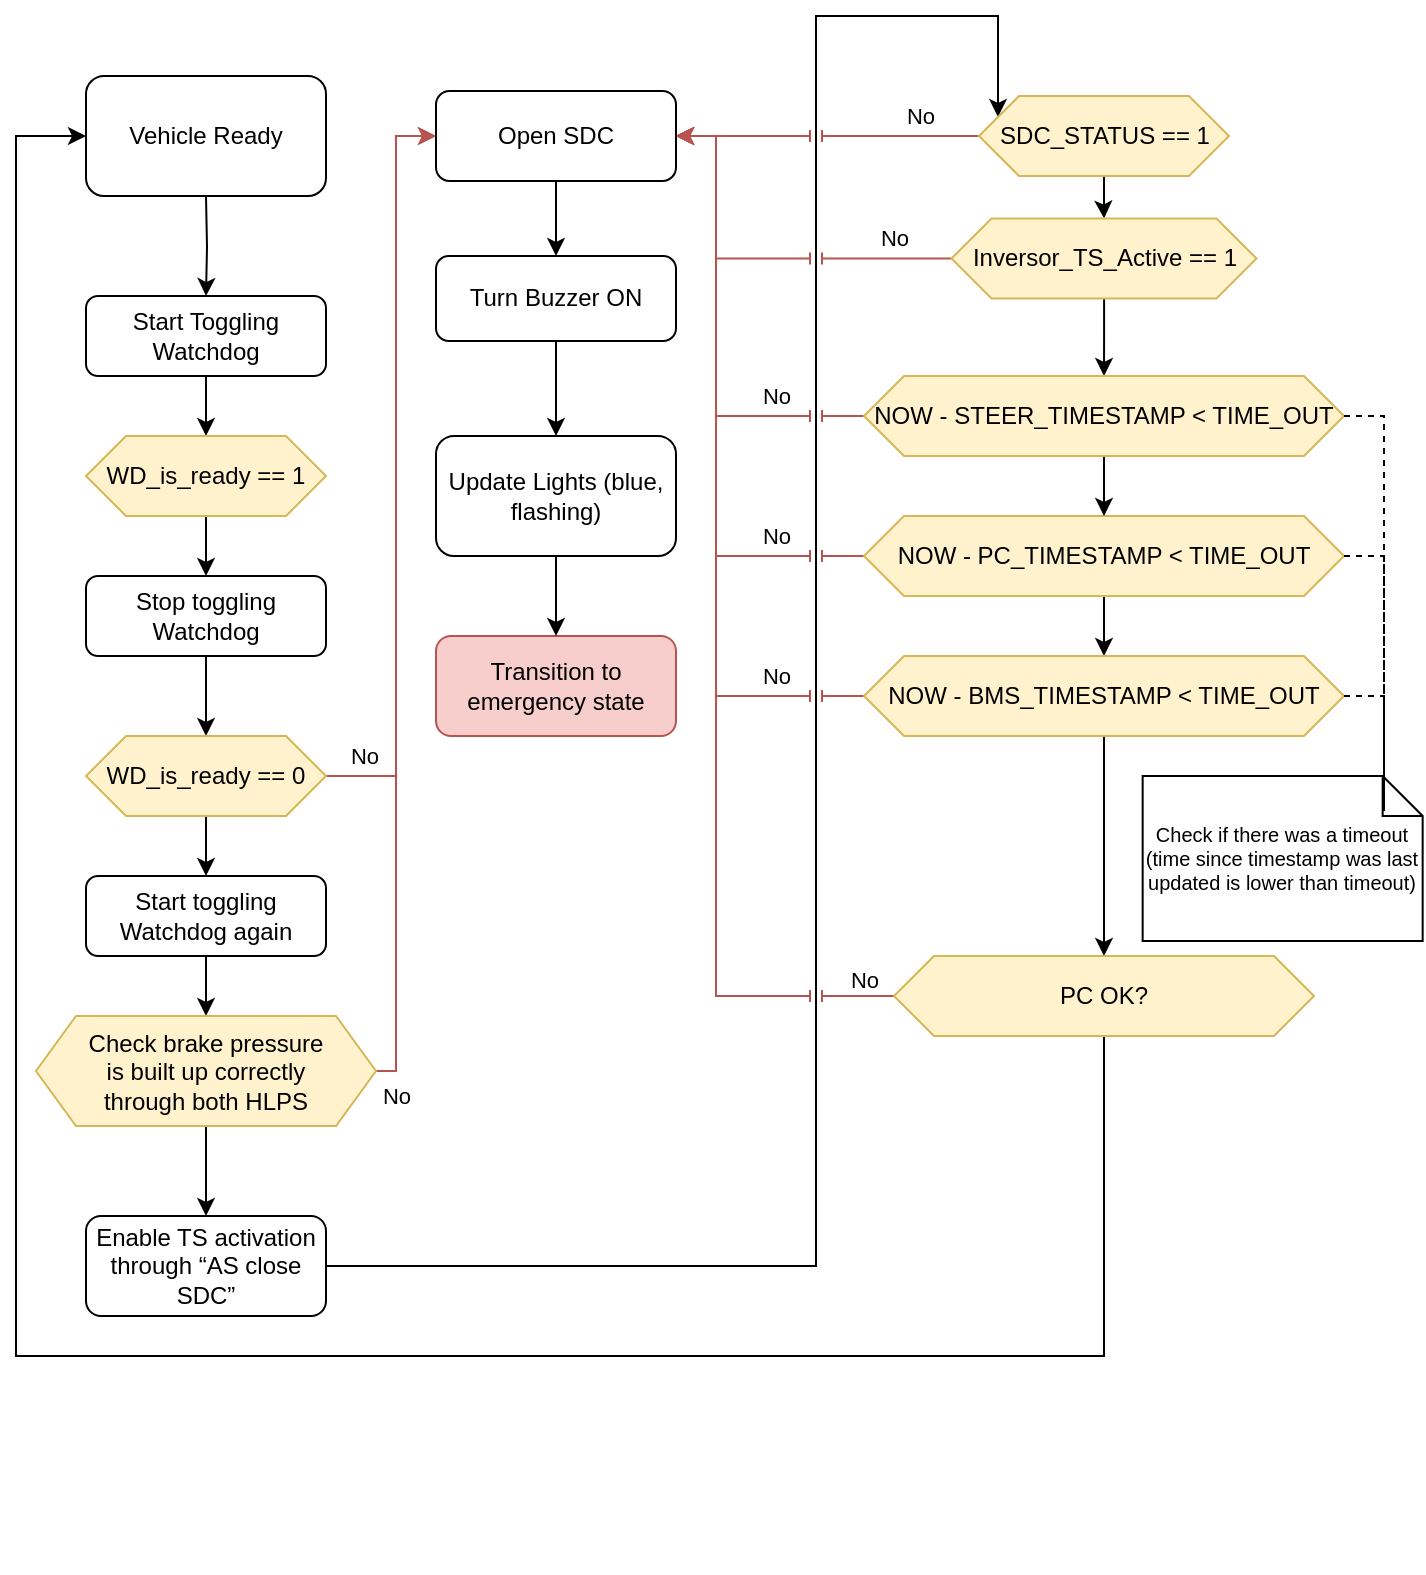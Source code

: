 <mxfile version="24.0.2" type="google">
  <diagram id="C5RBs43oDa-KdzZeNtuy" name="Page-1">
    <mxGraphModel grid="1" page="1" gridSize="10" guides="1" tooltips="1" connect="1" arrows="1" fold="1" pageScale="1" pageWidth="827" pageHeight="1169" math="0" shadow="0">
      <root>
        <mxCell id="WIyWlLk6GJQsqaUBKTNV-0" />
        <mxCell id="WIyWlLk6GJQsqaUBKTNV-1" parent="WIyWlLk6GJQsqaUBKTNV-0" />
        <mxCell id="jukxq_12KWWCrLdAoDnv-0" style="edgeStyle=orthogonalEdgeStyle;rounded=0;orthogonalLoop=1;jettySize=auto;html=1;" edge="1" parent="WIyWlLk6GJQsqaUBKTNV-1" source="jukxq_12KWWCrLdAoDnv-1" target="jukxq_12KWWCrLdAoDnv-28">
          <mxGeometry relative="1" as="geometry">
            <mxPoint x="195" y="200" as="targetPoint" />
          </mxGeometry>
        </mxCell>
        <mxCell id="jukxq_12KWWCrLdAoDnv-1" value="Start Toggling Watchdog" style="rounded=1;whiteSpace=wrap;html=1;fontSize=12;glass=0;strokeWidth=1;shadow=0;" vertex="1" parent="WIyWlLk6GJQsqaUBKTNV-1">
          <mxGeometry x="135" y="130" width="120" height="40" as="geometry" />
        </mxCell>
        <mxCell id="jukxq_12KWWCrLdAoDnv-2" style="edgeStyle=orthogonalEdgeStyle;rounded=0;orthogonalLoop=1;jettySize=auto;html=1;" edge="1" parent="WIyWlLk6GJQsqaUBKTNV-1" source="jukxq_12KWWCrLdAoDnv-28" target="jukxq_12KWWCrLdAoDnv-4">
          <mxGeometry relative="1" as="geometry">
            <mxPoint x="195" y="240" as="sourcePoint" />
          </mxGeometry>
        </mxCell>
        <mxCell id="jukxq_12KWWCrLdAoDnv-3" style="edgeStyle=orthogonalEdgeStyle;rounded=0;orthogonalLoop=1;jettySize=auto;html=1;" edge="1" parent="WIyWlLk6GJQsqaUBKTNV-1" source="jukxq_12KWWCrLdAoDnv-4" target="jukxq_12KWWCrLdAoDnv-10">
          <mxGeometry relative="1" as="geometry">
            <mxPoint x="195" y="340" as="targetPoint" />
          </mxGeometry>
        </mxCell>
        <mxCell id="jukxq_12KWWCrLdAoDnv-4" value="Stop toggling Watchdog" style="rounded=1;whiteSpace=wrap;html=1;" vertex="1" parent="WIyWlLk6GJQsqaUBKTNV-1">
          <mxGeometry x="135" y="270" width="120" height="40" as="geometry" />
        </mxCell>
        <mxCell id="jukxq_12KWWCrLdAoDnv-7" style="edgeStyle=orthogonalEdgeStyle;rounded=0;orthogonalLoop=1;jettySize=auto;html=1;" edge="1" parent="WIyWlLk6GJQsqaUBKTNV-1" source="jukxq_12KWWCrLdAoDnv-10" target="jukxq_12KWWCrLdAoDnv-12">
          <mxGeometry relative="1" as="geometry" />
        </mxCell>
        <mxCell id="jukxq_12KWWCrLdAoDnv-8" style="edgeStyle=orthogonalEdgeStyle;rounded=0;orthogonalLoop=1;jettySize=auto;html=1;flowAnimation=0;fillColor=#f8cecc;strokeColor=#b85450;" edge="1" parent="WIyWlLk6GJQsqaUBKTNV-1" source="jukxq_12KWWCrLdAoDnv-10" target="jukxq_12KWWCrLdAoDnv-66">
          <mxGeometry relative="1" as="geometry">
            <Array as="points">
              <mxPoint x="290" y="370" />
              <mxPoint x="290" y="50" />
            </Array>
            <mxPoint x="360" y="500" as="targetPoint" />
          </mxGeometry>
        </mxCell>
        <mxCell id="jukxq_12KWWCrLdAoDnv-9" value="No" style="edgeLabel;html=1;align=center;verticalAlign=middle;resizable=0;points=[];" connectable="0" vertex="1" parent="jukxq_12KWWCrLdAoDnv-8">
          <mxGeometry x="-0.946" y="-1" relative="1" as="geometry">
            <mxPoint x="9" y="-11" as="offset" />
          </mxGeometry>
        </mxCell>
        <mxCell id="jukxq_12KWWCrLdAoDnv-10" value="WD_is_ready == 0" style="shape=hexagon;perimeter=hexagonPerimeter2;whiteSpace=wrap;html=1;fixedSize=1;fillColor=#fff2cc;strokeColor=#d6b656;" vertex="1" parent="WIyWlLk6GJQsqaUBKTNV-1">
          <mxGeometry x="135" y="350" width="120" height="40" as="geometry" />
        </mxCell>
        <mxCell id="jukxq_12KWWCrLdAoDnv-11" style="edgeStyle=orthogonalEdgeStyle;rounded=0;orthogonalLoop=1;jettySize=auto;html=1;" edge="1" parent="WIyWlLk6GJQsqaUBKTNV-1" source="jukxq_12KWWCrLdAoDnv-12" target="jukxq_12KWWCrLdAoDnv-35">
          <mxGeometry relative="1" as="geometry">
            <mxPoint x="195" y="490" as="targetPoint" />
          </mxGeometry>
        </mxCell>
        <mxCell id="jukxq_12KWWCrLdAoDnv-12" value="Start toggling Watchdog again" style="rounded=1;whiteSpace=wrap;html=1;fontSize=12;glass=0;strokeWidth=1;shadow=0;" vertex="1" parent="WIyWlLk6GJQsqaUBKTNV-1">
          <mxGeometry x="135" y="420" width="120" height="40" as="geometry" />
        </mxCell>
        <mxCell id="jukxq_12KWWCrLdAoDnv-15" value="Enable TS activation through “AS close SDC”" style="rounded=1;whiteSpace=wrap;html=1;" vertex="1" parent="WIyWlLk6GJQsqaUBKTNV-1">
          <mxGeometry x="135" y="590" width="120" height="50" as="geometry" />
        </mxCell>
        <mxCell id="jukxq_12KWWCrLdAoDnv-16" style="edgeStyle=orthogonalEdgeStyle;rounded=0;orthogonalLoop=1;jettySize=auto;html=1;jumpStyle=gap;" edge="1" parent="WIyWlLk6GJQsqaUBKTNV-1" source="jukxq_12KWWCrLdAoDnv-15" target="jukxq_12KWWCrLdAoDnv-58">
          <mxGeometry relative="1" as="geometry">
            <mxPoint x="595.029" y="200" as="targetPoint" />
            <mxPoint x="302.5" y="800" as="sourcePoint" />
            <Array as="points">
              <mxPoint x="500" y="615" />
              <mxPoint x="500" y="-10" />
              <mxPoint x="591" y="-10" />
            </Array>
          </mxGeometry>
        </mxCell>
        <mxCell id="jukxq_12KWWCrLdAoDnv-19" style="edgeStyle=orthogonalEdgeStyle;rounded=0;orthogonalLoop=1;jettySize=auto;html=1;" edge="1" parent="WIyWlLk6GJQsqaUBKTNV-1" source="jukxq_12KWWCrLdAoDnv-22" target="jukxq_12KWWCrLdAoDnv-26">
          <mxGeometry relative="1" as="geometry">
            <mxPoint x="584" y="450" as="sourcePoint" />
            <mxPoint x="584" y="490" as="targetPoint" />
          </mxGeometry>
        </mxCell>
        <mxCell id="jukxq_12KWWCrLdAoDnv-20" style="edgeStyle=orthogonalEdgeStyle;rounded=0;orthogonalLoop=1;jettySize=auto;html=1;jumpStyle=line;fillColor=#f8cecc;strokeColor=#b85450;" edge="1" parent="WIyWlLk6GJQsqaUBKTNV-1" source="jukxq_12KWWCrLdAoDnv-22" target="jukxq_12KWWCrLdAoDnv-66">
          <mxGeometry relative="1" as="geometry">
            <mxPoint x="333.0" y="380.05" as="sourcePoint" />
            <mxPoint x="375" y="335.0" as="targetPoint" />
            <Array as="points">
              <mxPoint x="450" y="260" />
              <mxPoint x="450" y="50" />
            </Array>
          </mxGeometry>
        </mxCell>
        <mxCell id="jukxq_12KWWCrLdAoDnv-21" value="No" style="edgeLabel;html=1;align=center;verticalAlign=middle;resizable=0;points=[];" connectable="0" vertex="1" parent="jukxq_12KWWCrLdAoDnv-20">
          <mxGeometry x="-0.603" relative="1" as="geometry">
            <mxPoint x="16" y="-10" as="offset" />
          </mxGeometry>
        </mxCell>
        <mxCell id="jukxq_12KWWCrLdAoDnv-22" value="NOW - PC_TIMESTAMP &amp;lt; TIME_OUT" style="shape=hexagon;perimeter=hexagonPerimeter2;whiteSpace=wrap;html=1;fixedSize=1;fillColor=#fff2cc;strokeColor=#d6b656;" vertex="1" parent="WIyWlLk6GJQsqaUBKTNV-1">
          <mxGeometry x="524" y="240" width="240" height="40" as="geometry" />
        </mxCell>
        <mxCell id="jukxq_12KWWCrLdAoDnv-23" style="edgeStyle=orthogonalEdgeStyle;rounded=0;orthogonalLoop=1;jettySize=auto;html=1;fillColor=#f8cecc;strokeColor=#b85450;jumpStyle=line;" edge="1" parent="WIyWlLk6GJQsqaUBKTNV-1" source="jukxq_12KWWCrLdAoDnv-26" target="jukxq_12KWWCrLdAoDnv-66">
          <mxGeometry relative="1" as="geometry">
            <mxPoint x="333.0" y="455.05" as="sourcePoint" />
            <mxPoint x="375" y="335.0" as="targetPoint" />
            <Array as="points">
              <mxPoint x="450" y="330" />
              <mxPoint x="450" y="50" />
            </Array>
          </mxGeometry>
        </mxCell>
        <mxCell id="jukxq_12KWWCrLdAoDnv-24" value="No" style="edgeLabel;html=1;align=center;verticalAlign=middle;resizable=0;points=[];" connectable="0" vertex="1" parent="jukxq_12KWWCrLdAoDnv-23">
          <mxGeometry x="-0.679" relative="1" as="geometry">
            <mxPoint x="16" y="-10" as="offset" />
          </mxGeometry>
        </mxCell>
        <mxCell id="jukxq_12KWWCrLdAoDnv-25" style="edgeStyle=orthogonalEdgeStyle;rounded=0;orthogonalLoop=1;jettySize=auto;html=1;" edge="1" parent="WIyWlLk6GJQsqaUBKTNV-1" source="jukxq_12KWWCrLdAoDnv-26" target="jukxq_12KWWCrLdAoDnv-50">
          <mxGeometry relative="1" as="geometry" />
        </mxCell>
        <mxCell id="jukxq_12KWWCrLdAoDnv-26" value="NOW - BMS_TIMESTAMP &amp;lt; TIME_OUT" style="shape=hexagon;perimeter=hexagonPerimeter2;whiteSpace=wrap;html=1;fixedSize=1;fillColor=#fff2cc;strokeColor=#d6b656;" vertex="1" parent="WIyWlLk6GJQsqaUBKTNV-1">
          <mxGeometry x="524" y="310" width="240" height="40" as="geometry" />
        </mxCell>
        <mxCell id="jukxq_12KWWCrLdAoDnv-27" value="Transition to emergency state" style="rounded=1;whiteSpace=wrap;html=1;fillColor=#f8cecc;strokeColor=#b85450;" vertex="1" parent="WIyWlLk6GJQsqaUBKTNV-1">
          <mxGeometry x="310" y="300" width="120" height="50" as="geometry" />
        </mxCell>
        <mxCell id="jukxq_12KWWCrLdAoDnv-28" value="WD_is_ready == 1" style="shape=hexagon;perimeter=hexagonPerimeter2;whiteSpace=wrap;html=1;fixedSize=1;fillColor=#fff2cc;strokeColor=#d6b656;" vertex="1" parent="WIyWlLk6GJQsqaUBKTNV-1">
          <mxGeometry x="135" y="200" width="120" height="40" as="geometry" />
        </mxCell>
        <mxCell id="jukxq_12KWWCrLdAoDnv-32" style="edgeStyle=orthogonalEdgeStyle;rounded=0;orthogonalLoop=1;jettySize=auto;html=1;" edge="1" parent="WIyWlLk6GJQsqaUBKTNV-1" source="jukxq_12KWWCrLdAoDnv-35" target="jukxq_12KWWCrLdAoDnv-15">
          <mxGeometry relative="1" as="geometry">
            <mxPoint x="195" y="630" as="targetPoint" />
          </mxGeometry>
        </mxCell>
        <mxCell id="jukxq_12KWWCrLdAoDnv-33" style="edgeStyle=orthogonalEdgeStyle;rounded=0;orthogonalLoop=1;jettySize=auto;html=1;fillColor=#f8cecc;strokeColor=#b85450;jumpStyle=line;" edge="1" parent="WIyWlLk6GJQsqaUBKTNV-1" source="jukxq_12KWWCrLdAoDnv-35" target="jukxq_12KWWCrLdAoDnv-66">
          <mxGeometry relative="1" as="geometry">
            <Array as="points">
              <mxPoint x="290" y="518" />
              <mxPoint x="290" y="50" />
            </Array>
          </mxGeometry>
        </mxCell>
        <mxCell id="jukxq_12KWWCrLdAoDnv-34" value="No" style="edgeLabel;html=1;align=center;verticalAlign=middle;resizable=0;points=[];" connectable="0" vertex="1" parent="jukxq_12KWWCrLdAoDnv-33">
          <mxGeometry x="-0.831" y="2" relative="1" as="geometry">
            <mxPoint x="2" y="44" as="offset" />
          </mxGeometry>
        </mxCell>
        <mxCell id="jukxq_12KWWCrLdAoDnv-35" value="&lt;div&gt;Check brake pressure&lt;/div&gt;&lt;div&gt;&amp;nbsp;is built up correctly&amp;nbsp;&lt;/div&gt;&lt;div&gt;through both HLPS&lt;/div&gt;" style="shape=hexagon;perimeter=hexagonPerimeter2;whiteSpace=wrap;html=1;fixedSize=1;fillColor=#fff2cc;strokeColor=#d6b656;" vertex="1" parent="WIyWlLk6GJQsqaUBKTNV-1">
          <mxGeometry x="110" y="490" width="170" height="55" as="geometry" />
        </mxCell>
        <mxCell id="jukxq_12KWWCrLdAoDnv-37" style="edgeStyle=orthogonalEdgeStyle;rounded=0;orthogonalLoop=1;jettySize=auto;html=1;exitX=0.5;exitY=1;exitDx=0;exitDy=0;" edge="1" parent="WIyWlLk6GJQsqaUBKTNV-1">
          <mxGeometry relative="1" as="geometry">
            <mxPoint x="195" y="760" as="sourcePoint" />
            <mxPoint x="195" y="760" as="targetPoint" />
          </mxGeometry>
        </mxCell>
        <mxCell id="jukxq_12KWWCrLdAoDnv-38" style="edgeStyle=orthogonalEdgeStyle;rounded=0;orthogonalLoop=1;jettySize=auto;html=1;" edge="1" parent="WIyWlLk6GJQsqaUBKTNV-1" source="jukxq_12KWWCrLdAoDnv-58" target="jukxq_12KWWCrLdAoDnv-42">
          <mxGeometry relative="1" as="geometry">
            <mxPoint x="644" y="70" as="sourcePoint" />
          </mxGeometry>
        </mxCell>
        <mxCell id="jukxq_12KWWCrLdAoDnv-39" style="edgeStyle=orthogonalEdgeStyle;rounded=0;orthogonalLoop=1;jettySize=auto;html=1;" edge="1" parent="WIyWlLk6GJQsqaUBKTNV-1" source="jukxq_12KWWCrLdAoDnv-42" target="jukxq_12KWWCrLdAoDnv-46">
          <mxGeometry relative="1" as="geometry" />
        </mxCell>
        <mxCell id="jukxq_12KWWCrLdAoDnv-40" style="edgeStyle=orthogonalEdgeStyle;rounded=0;orthogonalLoop=1;jettySize=auto;html=1;fillColor=#f8cecc;strokeColor=#b85450;jumpStyle=line;" edge="1" parent="WIyWlLk6GJQsqaUBKTNV-1" source="jukxq_12KWWCrLdAoDnv-42" target="jukxq_12KWWCrLdAoDnv-66">
          <mxGeometry relative="1" as="geometry">
            <mxPoint x="375" y="170.0" as="targetPoint" />
            <Array as="points">
              <mxPoint x="450" y="111" />
              <mxPoint x="450" y="50" />
            </Array>
          </mxGeometry>
        </mxCell>
        <mxCell id="jukxq_12KWWCrLdAoDnv-41" value="No" style="edgeLabel;html=1;align=center;verticalAlign=middle;resizable=0;points=[];" connectable="0" vertex="1" parent="jukxq_12KWWCrLdAoDnv-40">
          <mxGeometry x="-0.773" relative="1" as="geometry">
            <mxPoint x="58" y="-11" as="offset" />
          </mxGeometry>
        </mxCell>
        <mxCell id="jukxq_12KWWCrLdAoDnv-74" value="No" style="edgeLabel;html=1;align=center;verticalAlign=middle;resizable=0;points=[];" connectable="0" vertex="1" parent="jukxq_12KWWCrLdAoDnv-40">
          <mxGeometry x="-0.709" relative="1" as="geometry">
            <mxPoint y="-11" as="offset" />
          </mxGeometry>
        </mxCell>
        <mxCell id="jukxq_12KWWCrLdAoDnv-42" value="Inversor_TS_Active == 1" style="shape=hexagon;perimeter=hexagonPerimeter2;whiteSpace=wrap;html=1;fixedSize=1;fillColor=#fff2cc;strokeColor=#d6b656;" vertex="1" parent="WIyWlLk6GJQsqaUBKTNV-1">
          <mxGeometry x="567.75" y="91.25" width="152.5" height="40" as="geometry" />
        </mxCell>
        <mxCell id="jukxq_12KWWCrLdAoDnv-43" style="edgeStyle=orthogonalEdgeStyle;rounded=0;orthogonalLoop=1;jettySize=auto;html=1;" edge="1" parent="WIyWlLk6GJQsqaUBKTNV-1" source="jukxq_12KWWCrLdAoDnv-46" target="jukxq_12KWWCrLdAoDnv-22">
          <mxGeometry relative="1" as="geometry" />
        </mxCell>
        <mxCell id="jukxq_12KWWCrLdAoDnv-44" style="edgeStyle=orthogonalEdgeStyle;rounded=0;orthogonalLoop=1;jettySize=auto;html=1;jumpStyle=line;fillColor=#f8cecc;strokeColor=#b85450;" edge="1" parent="WIyWlLk6GJQsqaUBKTNV-1" source="jukxq_12KWWCrLdAoDnv-46" target="jukxq_12KWWCrLdAoDnv-66">
          <mxGeometry relative="1" as="geometry">
            <mxPoint x="333.05" y="298.75" as="sourcePoint" />
            <mxPoint x="375" y="335.0" as="targetPoint" />
            <Array as="points">
              <mxPoint x="450" y="190" />
              <mxPoint x="450" y="50" />
            </Array>
          </mxGeometry>
        </mxCell>
        <mxCell id="jukxq_12KWWCrLdAoDnv-45" value="No" style="edgeLabel;html=1;align=center;verticalAlign=middle;resizable=0;points=[];" connectable="0" vertex="1" parent="jukxq_12KWWCrLdAoDnv-44">
          <mxGeometry x="-0.498" y="1" relative="1" as="geometry">
            <mxPoint x="14" y="-11" as="offset" />
          </mxGeometry>
        </mxCell>
        <mxCell id="jukxq_12KWWCrLdAoDnv-46" value="NOW - STEER_TIMESTAMP &amp;lt; TIME_OUT" style="shape=hexagon;perimeter=hexagonPerimeter2;whiteSpace=wrap;html=1;fixedSize=1;fillColor=#fff2cc;strokeColor=#d6b656;" vertex="1" parent="WIyWlLk6GJQsqaUBKTNV-1">
          <mxGeometry x="524" y="170" width="240" height="40" as="geometry" />
        </mxCell>
        <mxCell id="jukxq_12KWWCrLdAoDnv-48" style="edgeStyle=orthogonalEdgeStyle;rounded=0;orthogonalLoop=1;jettySize=auto;html=1;jumpStyle=line;fillColor=#f8cecc;strokeColor=#b85450;" edge="1" parent="WIyWlLk6GJQsqaUBKTNV-1" source="jukxq_12KWWCrLdAoDnv-50" target="jukxq_12KWWCrLdAoDnv-66">
          <mxGeometry relative="1" as="geometry">
            <mxPoint x="375" y="335.0" as="targetPoint" />
            <Array as="points">
              <mxPoint x="450" y="480" />
              <mxPoint x="450" y="50" />
            </Array>
          </mxGeometry>
        </mxCell>
        <mxCell id="jukxq_12KWWCrLdAoDnv-49" value="No" style="edgeLabel;html=1;align=center;verticalAlign=middle;resizable=0;points=[];" connectable="0" vertex="1" parent="jukxq_12KWWCrLdAoDnv-48">
          <mxGeometry x="-0.728" y="1" relative="1" as="geometry">
            <mxPoint x="58" y="-9" as="offset" />
          </mxGeometry>
        </mxCell>
        <mxCell id="jukxq_12KWWCrLdAoDnv-72" style="edgeStyle=orthogonalEdgeStyle;rounded=0;orthogonalLoop=1;jettySize=auto;html=1;entryX=0;entryY=0.5;entryDx=0;entryDy=0;" edge="1" parent="WIyWlLk6GJQsqaUBKTNV-1" source="jukxq_12KWWCrLdAoDnv-50" target="jukxq_12KWWCrLdAoDnv-65">
          <mxGeometry relative="1" as="geometry">
            <Array as="points">
              <mxPoint x="644" y="660" />
              <mxPoint x="100" y="660" />
              <mxPoint x="100" y="50" />
            </Array>
          </mxGeometry>
        </mxCell>
        <mxCell id="jukxq_12KWWCrLdAoDnv-50" value="PC OK?" style="shape=hexagon;perimeter=hexagonPerimeter2;whiteSpace=wrap;html=1;fixedSize=1;fillColor=#fff2cc;strokeColor=#d6b656;" vertex="1" parent="WIyWlLk6GJQsqaUBKTNV-1">
          <mxGeometry x="539" y="460" width="210" height="40" as="geometry" />
        </mxCell>
        <mxCell id="jukxq_12KWWCrLdAoDnv-53" style="edgeStyle=orthogonalEdgeStyle;rounded=0;orthogonalLoop=1;jettySize=auto;html=1;" edge="1" parent="WIyWlLk6GJQsqaUBKTNV-1" target="jukxq_12KWWCrLdAoDnv-1">
          <mxGeometry relative="1" as="geometry">
            <mxPoint x="195" y="80.0" as="sourcePoint" />
          </mxGeometry>
        </mxCell>
        <mxCell id="jukxq_12KWWCrLdAoDnv-56" style="edgeStyle=orthogonalEdgeStyle;rounded=0;orthogonalLoop=1;jettySize=auto;html=1;fillColor=#f8cecc;strokeColor=#b85450;jumpStyle=line;" edge="1" parent="WIyWlLk6GJQsqaUBKTNV-1" source="jukxq_12KWWCrLdAoDnv-58" target="jukxq_12KWWCrLdAoDnv-66">
          <mxGeometry relative="1" as="geometry">
            <mxPoint x="375" y="170.0" as="targetPoint" />
          </mxGeometry>
        </mxCell>
        <mxCell id="jukxq_12KWWCrLdAoDnv-57" value="No" style="edgeLabel;html=1;align=center;verticalAlign=middle;resizable=0;points=[];" connectable="0" vertex="1" parent="jukxq_12KWWCrLdAoDnv-56">
          <mxGeometry x="-0.694" y="1" relative="1" as="geometry">
            <mxPoint x="95" y="-11" as="offset" />
          </mxGeometry>
        </mxCell>
        <mxCell id="jukxq_12KWWCrLdAoDnv-75" value="No" style="edgeLabel;html=1;align=center;verticalAlign=middle;resizable=0;points=[];" connectable="0" vertex="1" parent="jukxq_12KWWCrLdAoDnv-56">
          <mxGeometry x="-0.602" y="1" relative="1" as="geometry">
            <mxPoint y="-11" as="offset" />
          </mxGeometry>
        </mxCell>
        <mxCell id="jukxq_12KWWCrLdAoDnv-58" value="SDC_STATUS == 1" style="shape=hexagon;perimeter=hexagonPerimeter2;whiteSpace=wrap;html=1;fixedSize=1;fillColor=#fff2cc;strokeColor=#d6b656;" vertex="1" parent="WIyWlLk6GJQsqaUBKTNV-1">
          <mxGeometry x="581.5" y="30" width="125" height="40" as="geometry" />
        </mxCell>
        <mxCell id="jukxq_12KWWCrLdAoDnv-61" value="Check if there was a timeout (time since timestamp was last updated is lower than timeout)" style="shape=note;size=20;whiteSpace=wrap;html=1;fontSize=10;" vertex="1" parent="WIyWlLk6GJQsqaUBKTNV-1">
          <mxGeometry x="663.33" y="370" width="140" height="82.5" as="geometry" />
        </mxCell>
        <mxCell id="jukxq_12KWWCrLdAoDnv-62" style="edgeStyle=orthogonalEdgeStyle;rounded=0;orthogonalLoop=1;jettySize=auto;html=1;entryX=0;entryY=0;entryDx=120;entryDy=0;entryPerimeter=0;dashed=1;endArrow=none;endFill=0;" edge="1" parent="WIyWlLk6GJQsqaUBKTNV-1" source="jukxq_12KWWCrLdAoDnv-22">
          <mxGeometry relative="1" as="geometry">
            <Array as="points">
              <mxPoint x="784.33" y="260" />
            </Array>
            <mxPoint x="784.0" y="387.5" as="targetPoint" />
          </mxGeometry>
        </mxCell>
        <mxCell id="jukxq_12KWWCrLdAoDnv-63" style="edgeStyle=orthogonalEdgeStyle;rounded=0;orthogonalLoop=1;jettySize=auto;html=1;entryX=0;entryY=0;entryDx=120;entryDy=0;entryPerimeter=0;dashed=1;endArrow=none;endFill=0;" edge="1" parent="WIyWlLk6GJQsqaUBKTNV-1" source="jukxq_12KWWCrLdAoDnv-26">
          <mxGeometry relative="1" as="geometry">
            <Array as="points">
              <mxPoint x="784.33" y="330" />
            </Array>
            <mxPoint x="784.0" y="387.5" as="targetPoint" />
          </mxGeometry>
        </mxCell>
        <mxCell id="jukxq_12KWWCrLdAoDnv-64" style="edgeStyle=orthogonalEdgeStyle;rounded=0;orthogonalLoop=1;jettySize=auto;html=1;entryX=0;entryY=0;entryDx=120;entryDy=0;entryPerimeter=0;dashed=1;endArrow=none;endFill=0;" edge="1" parent="WIyWlLk6GJQsqaUBKTNV-1" source="jukxq_12KWWCrLdAoDnv-46">
          <mxGeometry relative="1" as="geometry">
            <Array as="points">
              <mxPoint x="784.33" y="190" />
            </Array>
            <mxPoint x="784.0" y="387.5" as="targetPoint" />
          </mxGeometry>
        </mxCell>
        <mxCell id="jukxq_12KWWCrLdAoDnv-65" value="Vehicle Ready" style="rounded=1;whiteSpace=wrap;html=1;" vertex="1" parent="WIyWlLk6GJQsqaUBKTNV-1">
          <mxGeometry x="135" y="20" width="120" height="60" as="geometry" />
        </mxCell>
        <mxCell id="jukxq_12KWWCrLdAoDnv-73" style="edgeStyle=orthogonalEdgeStyle;rounded=0;orthogonalLoop=1;jettySize=auto;html=1;" edge="1" parent="WIyWlLk6GJQsqaUBKTNV-1" source="jukxq_12KWWCrLdAoDnv-66" target="jukxq_12KWWCrLdAoDnv-67">
          <mxGeometry relative="1" as="geometry" />
        </mxCell>
        <mxCell id="jukxq_12KWWCrLdAoDnv-66" value="Open SDC" style="rounded=1;whiteSpace=wrap;html=1;" vertex="1" parent="WIyWlLk6GJQsqaUBKTNV-1">
          <mxGeometry x="310" y="27.5" width="120" height="45" as="geometry" />
        </mxCell>
        <mxCell id="jukxq_12KWWCrLdAoDnv-70" style="edgeStyle=orthogonalEdgeStyle;rounded=0;orthogonalLoop=1;jettySize=auto;html=1;" edge="1" parent="WIyWlLk6GJQsqaUBKTNV-1" source="jukxq_12KWWCrLdAoDnv-67" target="jukxq_12KWWCrLdAoDnv-68">
          <mxGeometry relative="1" as="geometry" />
        </mxCell>
        <mxCell id="jukxq_12KWWCrLdAoDnv-67" value="Turn Buzzer ON" style="rounded=1;whiteSpace=wrap;html=1;" vertex="1" parent="WIyWlLk6GJQsqaUBKTNV-1">
          <mxGeometry x="310" y="110" width="120" height="42.5" as="geometry" />
        </mxCell>
        <mxCell id="jukxq_12KWWCrLdAoDnv-69" style="edgeStyle=orthogonalEdgeStyle;rounded=0;orthogonalLoop=1;jettySize=auto;html=1;" edge="1" parent="WIyWlLk6GJQsqaUBKTNV-1" source="jukxq_12KWWCrLdAoDnv-68" target="jukxq_12KWWCrLdAoDnv-27">
          <mxGeometry relative="1" as="geometry" />
        </mxCell>
        <mxCell id="jukxq_12KWWCrLdAoDnv-68" value="Update Lights (blue, flashing)" style="rounded=1;whiteSpace=wrap;html=1;" vertex="1" parent="WIyWlLk6GJQsqaUBKTNV-1">
          <mxGeometry x="310" y="200" width="120" height="60" as="geometry" />
        </mxCell>
      </root>
    </mxGraphModel>
  </diagram>
</mxfile>
